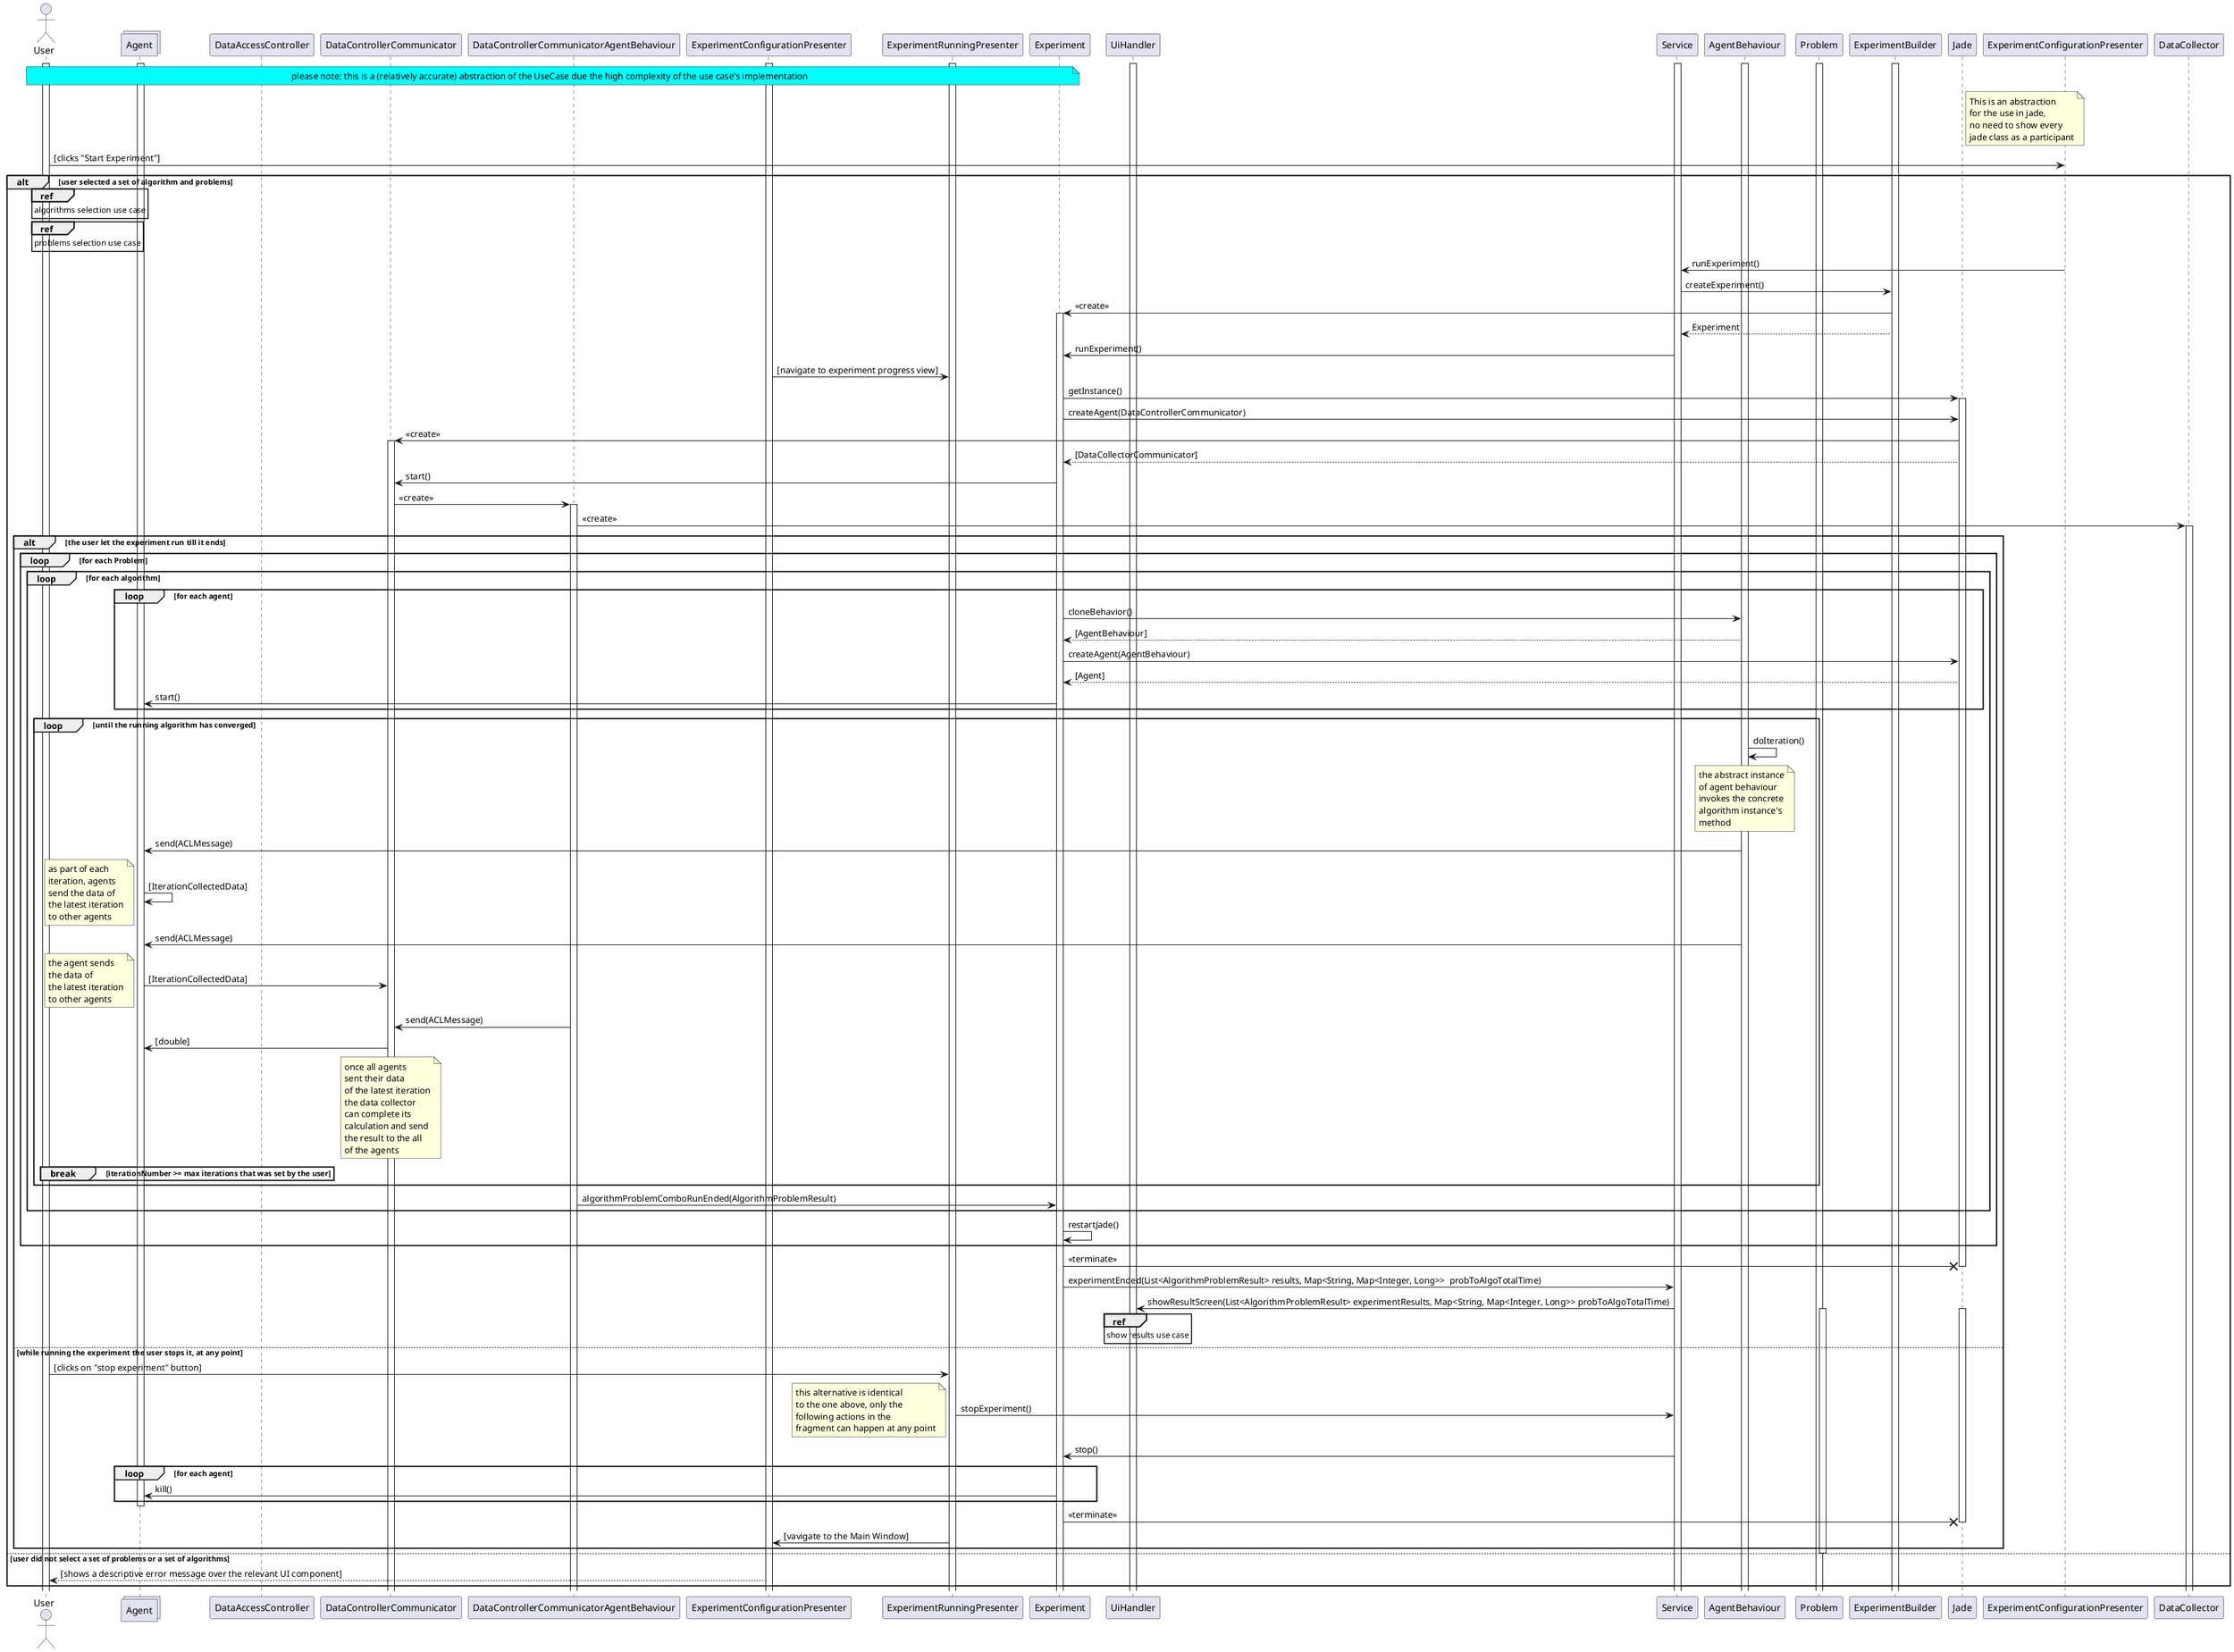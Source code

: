 @startuml
actor User as u
collections Agent
participant DataAccessController as DAC
participant DataControllerCommunicator as DCC
participant DataControllerCommunicatorAgentBehaviour as DCCB
participant ExperimentConfigurationPresenter as ConfP
participant ExperimentRunningPresenter as RunP

note over u, Experiment #aqua
    please note: this is a (relatively accurate) abstraction of the UseCase due the high complexity of the use case's implementation
end note

activate u
activate UiHandler
activate ConfP
activate Service
activate Agent
activate AgentBehaviour
activate Problem
activate ExperimentBuilder
activate RunP

note right of Jade
    This is an abstraction
    for the use in jade,
    no need to show every
    jade class as a participant
end note

u -> ExperimentConfigurationPresenter : [clicks "Start Experiment"]

alt user selected a set of algorithm and problems

    ref over u : algorithms selection use case
    ref over u : problems selection use case

    ExperimentConfigurationPresenter -> Service : runExperiment()
    Service -> ExperimentBuilder : createExperiment()
    ExperimentBuilder -> Experiment : <<create>>
    activate Experiment
    ExperimentBuilder --> Service : Experiment
    Service -> Experiment : runExperiment()

    ConfP -> RunP : [navigate to experiment progress view]


    Experiment -> Jade : getInstance()
    activate Jade

    '/////////create the collection mechanism
    Experiment -> Jade : createAgent(DataControllerCommunicator)
    Jade -> DCC : <<create>>
    activate DCC
    Jade --> Experiment : [DataCollectorCommunicator]
    Experiment -> DCC : start()
    DCC -> DCCB : <<create>>
    activate DCCB
    DCCB -> DataCollector : <<create>>
    activate DataCollector

    alt the user let the experiment run till it ends

        loop for each Problem
            loop for each algorithm

                '/////////run agents
                loop for each agent
                    Experiment -> AgentBehaviour : cloneBehavior()
                    AgentBehaviour --> Experiment : [AgentBehaviour]
                    Experiment -> Jade : createAgent(AgentBehaviour)
                    Jade --> Experiment : [Agent]
                    Experiment -> Agent : start()

                end
                loop until the running algorithm has converged
                    AgentBehaviour -> AgentBehaviour : doIteration()
                    note over AgentBehaviour
                        the abstract instance
                        of agent behaviour
                        invokes the concrete
                        algorithm instance's
                        method
                    end note

                    '// send iteration data to neighbours
                    AgentBehaviour -> Agent : send(ACLMessage)
                    Agent -> Agent : [IterationCollectedData]
                    note left
                        as part of each
                        iteration, agents
                        send the data of
                        the latest iteration
                        to other agents
                    end note

                    '// send iteration data to data collector
                    AgentBehaviour -> Agent : send(ACLMessage)
                    Agent -> DCC : [IterationCollectedData]
                    note left
                        the agent sends
                        the data of
                        the latest iteration
                        to other agents
                    end note

                    DCCB -> DCC : send(ACLMessage)
                    DCC -> Agent : [double]
                    note over DCC
                        once all agents
                        sent their data
                        of the latest iteration
                        the data collector
                        can complete its
                        calculation and send
                        the result to the all
                        of the agents
                    end note

                    break iterationNumber >= max iterations that was set by the user
                    end
                end

                DCCB -> Experiment : algorithmProblemComboRunEnded(AlgorithmProblemResult)
            end

            Experiment -> Experiment : restartJade()
        end

        Experiment ->x Jade : <<terminate>>
        deactivate Jade

        Experiment -> Service : experimentEnded(List<AlgorithmProblemResult> results, Map<String, Map<Integer, Long>>  probToAlgoTotalTime)

        Service -> UiHandler : showResultScreen(List<AlgorithmProblemResult> experimentResults, Map<String, Map<Integer, Long>> probToAlgoTotalTime)

        ref over UiHandler : show results use case

    else while running the experiment the user stops it, at any point

        activate Problem
        activate Jade

        u -> RunP : [clicks on "stop experiment" button]
        RunP -> Service : stopExperiment()
        note left
            this alternative is identical
            to the one above, only the
            following actions in the
            fragment can happen at any point
        end note
        Service -> Experiment : stop()

        loop for each agent
            Experiment -> Agent : kill()
        end

        deactivate Agent
        Experiment ->x Jade : <<terminate>>
        deactivate Jade

        RunP -> ConfP : [vavigate to the Main Window]
    end

    deactivate Problem

else user did not select a set of problems or a set of algorithms

    ConfP --> u : [shows a descriptive error message over the relevant UI component]

end
@enduml